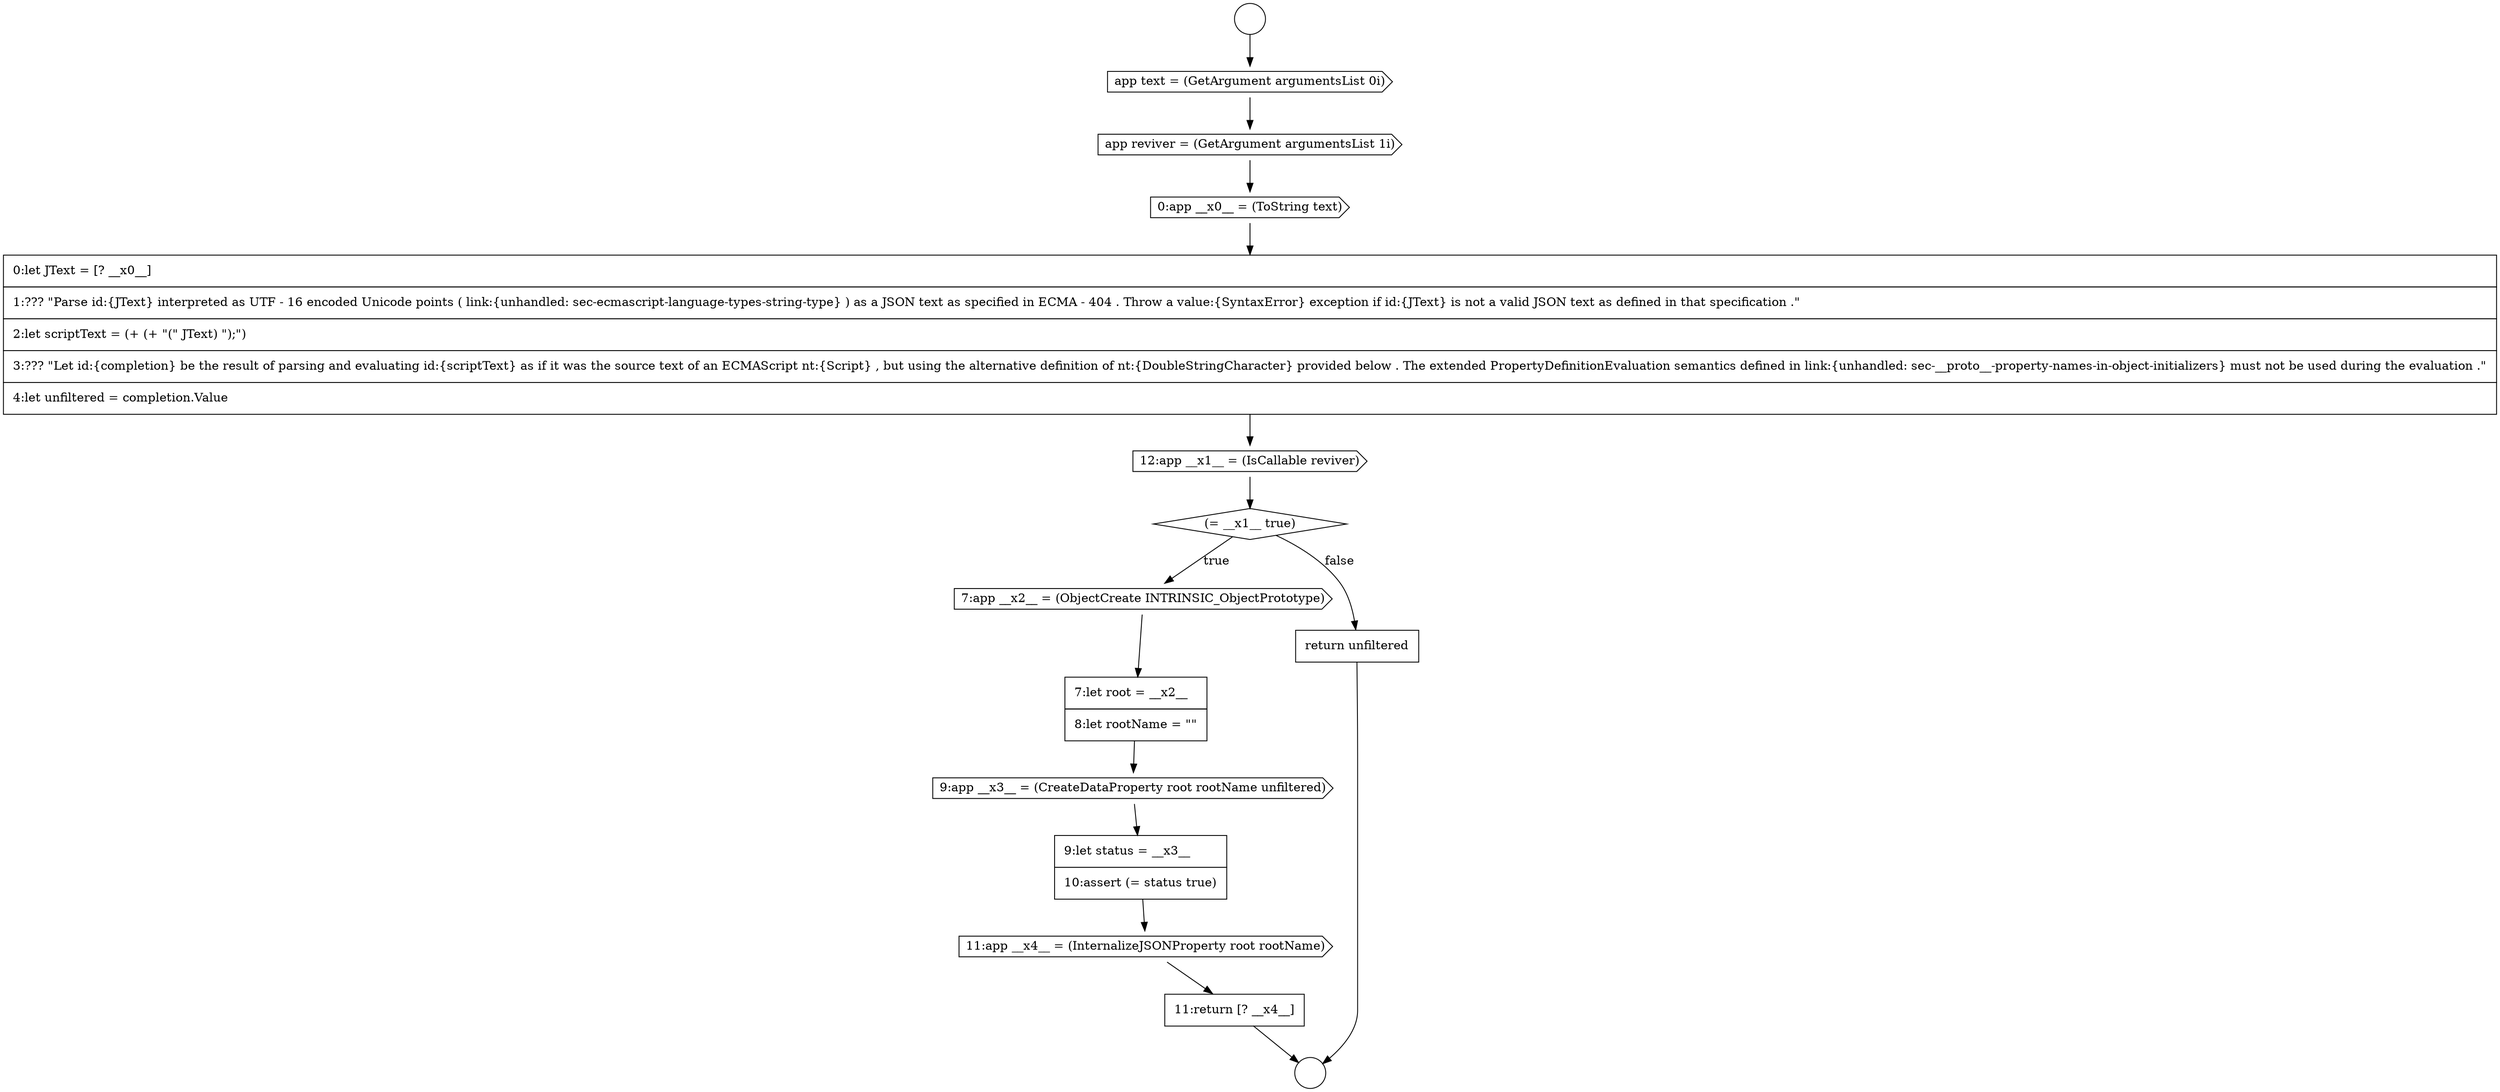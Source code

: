 digraph {
  node15995 [shape=cds, label=<<font color="black">9:app __x3__ = (CreateDataProperty root rootName unfiltered)</font>> color="black" fillcolor="white" style=filled]
  node15990 [shape=none, margin=0, label=<<font color="black">
    <table border="0" cellborder="1" cellspacing="0" cellpadding="10">
      <tr><td align="left">0:let JText = [? __x0__]</td></tr>
      <tr><td align="left">1:??? &quot;Parse id:{JText} interpreted as UTF - 16 encoded Unicode points ( link:{unhandled: sec-ecmascript-language-types-string-type} ) as a JSON text as specified in ECMA - 404 . Throw a value:{SyntaxError} exception if id:{JText} is not a valid JSON text as defined in that specification .&quot;</td></tr>
      <tr><td align="left">2:let scriptText = (+ (+ &quot;(&quot; JText) &quot;);&quot;)</td></tr>
      <tr><td align="left">3:??? &quot;Let id:{completion} be the result of parsing and evaluating id:{scriptText} as if it was the source text of an ECMAScript nt:{Script} , but using the alternative definition of nt:{DoubleStringCharacter} provided below . The extended PropertyDefinitionEvaluation semantics defined in link:{unhandled: sec-__proto__-property-names-in-object-initializers} must not be used during the evaluation .&quot;</td></tr>
      <tr><td align="left">4:let unfiltered = completion.Value</td></tr>
    </table>
  </font>> color="black" fillcolor="white" style=filled]
  node15986 [shape=circle label=" " color="black" fillcolor="white" style=filled]
  node15987 [shape=cds, label=<<font color="black">app text = (GetArgument argumentsList 0i)</font>> color="black" fillcolor="white" style=filled]
  node15991 [shape=cds, label=<<font color="black">12:app __x1__ = (IsCallable reviver)</font>> color="black" fillcolor="white" style=filled]
  node15998 [shape=none, margin=0, label=<<font color="black">
    <table border="0" cellborder="1" cellspacing="0" cellpadding="10">
      <tr><td align="left">11:return [? __x4__]</td></tr>
    </table>
  </font>> color="black" fillcolor="white" style=filled]
  node15988 [shape=cds, label=<<font color="black">app reviver = (GetArgument argumentsList 1i)</font>> color="black" fillcolor="white" style=filled]
  node15993 [shape=cds, label=<<font color="black">7:app __x2__ = (ObjectCreate INTRINSIC_ObjectPrototype)</font>> color="black" fillcolor="white" style=filled]
  node15992 [shape=diamond, label=<<font color="black">(= __x1__ true)</font>> color="black" fillcolor="white" style=filled]
  node15989 [shape=cds, label=<<font color="black">0:app __x0__ = (ToString text)</font>> color="black" fillcolor="white" style=filled]
  node15985 [shape=circle label=" " color="black" fillcolor="white" style=filled]
  node15994 [shape=none, margin=0, label=<<font color="black">
    <table border="0" cellborder="1" cellspacing="0" cellpadding="10">
      <tr><td align="left">7:let root = __x2__</td></tr>
      <tr><td align="left">8:let rootName = &quot;&quot;</td></tr>
    </table>
  </font>> color="black" fillcolor="white" style=filled]
  node15999 [shape=none, margin=0, label=<<font color="black">
    <table border="0" cellborder="1" cellspacing="0" cellpadding="10">
      <tr><td align="left">return unfiltered</td></tr>
    </table>
  </font>> color="black" fillcolor="white" style=filled]
  node15996 [shape=none, margin=0, label=<<font color="black">
    <table border="0" cellborder="1" cellspacing="0" cellpadding="10">
      <tr><td align="left">9:let status = __x3__</td></tr>
      <tr><td align="left">10:assert (= status true)</td></tr>
    </table>
  </font>> color="black" fillcolor="white" style=filled]
  node15997 [shape=cds, label=<<font color="black">11:app __x4__ = (InternalizeJSONProperty root rootName)</font>> color="black" fillcolor="white" style=filled]
  node15990 -> node15991 [ color="black"]
  node15998 -> node15986 [ color="black"]
  node15987 -> node15988 [ color="black"]
  node15991 -> node15992 [ color="black"]
  node15989 -> node15990 [ color="black"]
  node15994 -> node15995 [ color="black"]
  node15996 -> node15997 [ color="black"]
  node15985 -> node15987 [ color="black"]
  node15999 -> node15986 [ color="black"]
  node15997 -> node15998 [ color="black"]
  node15993 -> node15994 [ color="black"]
  node15995 -> node15996 [ color="black"]
  node15992 -> node15993 [label=<<font color="black">true</font>> color="black"]
  node15992 -> node15999 [label=<<font color="black">false</font>> color="black"]
  node15988 -> node15989 [ color="black"]
}
